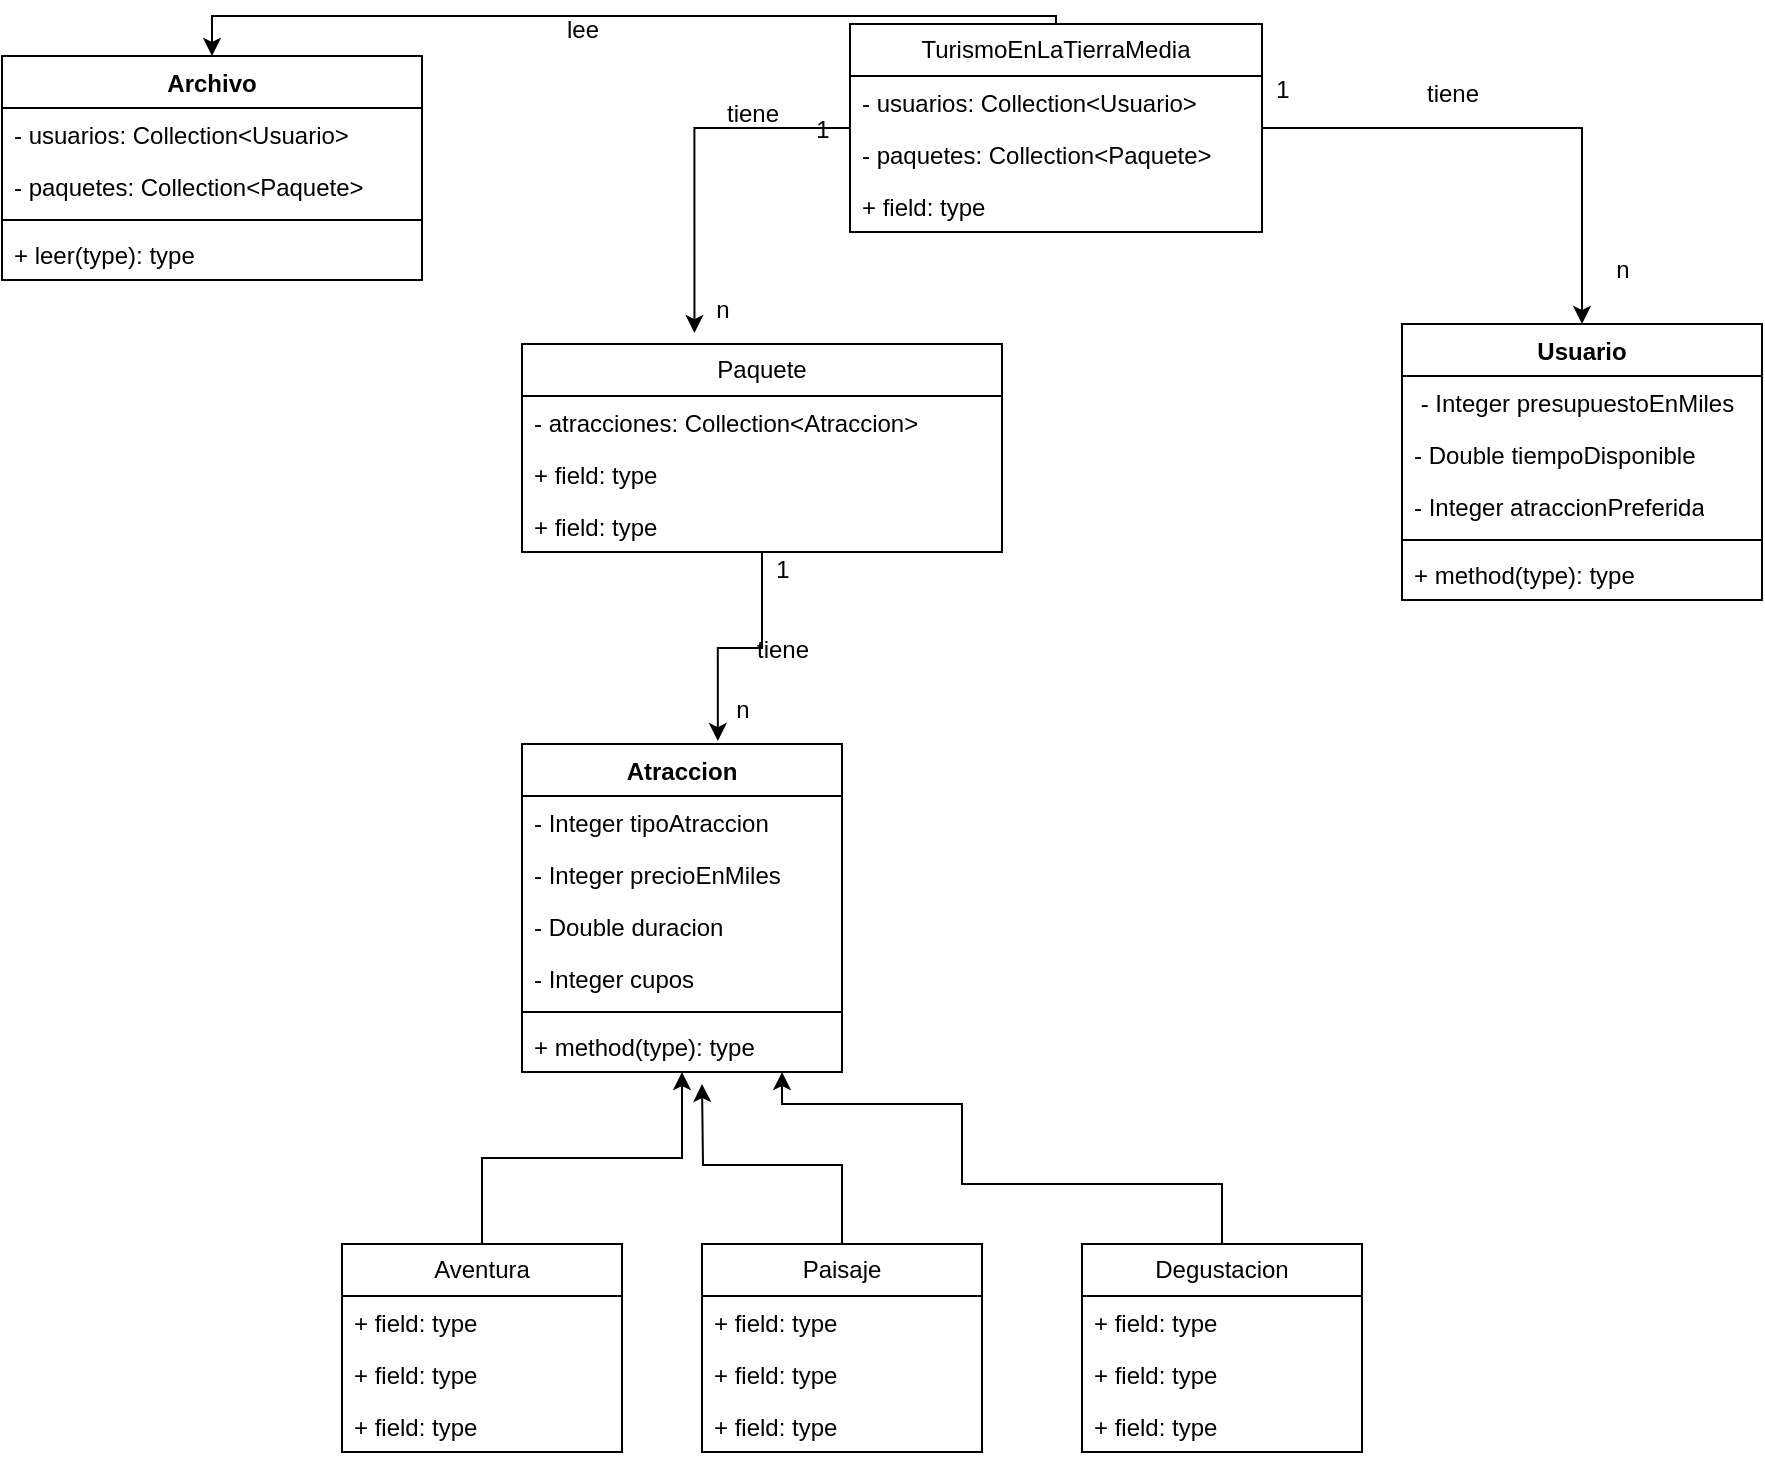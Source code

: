 <mxfile version="21.3.2" type="device">
  <diagram id="C5RBs43oDa-KdzZeNtuy" name="Page-1">
    <mxGraphModel dx="1553" dy="1568" grid="1" gridSize="10" guides="1" tooltips="1" connect="1" arrows="1" fold="1" page="1" pageScale="1" pageWidth="827" pageHeight="1169" math="0" shadow="0">
      <root>
        <mxCell id="WIyWlLk6GJQsqaUBKTNV-0" />
        <mxCell id="WIyWlLk6GJQsqaUBKTNV-1" parent="WIyWlLk6GJQsqaUBKTNV-0" />
        <mxCell id="ii1BcMms0bCpZbCkg86P-2" value="Atraccion" style="swimlane;fontStyle=1;align=center;verticalAlign=top;childLayout=stackLayout;horizontal=1;startSize=26;horizontalStack=0;resizeParent=1;resizeParentMax=0;resizeLast=0;collapsible=1;marginBottom=0;whiteSpace=wrap;html=1;" parent="WIyWlLk6GJQsqaUBKTNV-1" vertex="1">
          <mxGeometry x="180" y="370" width="160" height="164" as="geometry">
            <mxRectangle x="300" y="60" width="120" height="30" as="alternateBounds" />
          </mxGeometry>
        </mxCell>
        <mxCell id="ii1BcMms0bCpZbCkg86P-6" value="- Integer tipoAtraccion" style="text;strokeColor=none;fillColor=none;align=left;verticalAlign=top;spacingLeft=4;spacingRight=4;overflow=hidden;rotatable=0;points=[[0,0.5],[1,0.5]];portConstraint=eastwest;whiteSpace=wrap;html=1;" parent="ii1BcMms0bCpZbCkg86P-2" vertex="1">
          <mxGeometry y="26" width="160" height="26" as="geometry" />
        </mxCell>
        <mxCell id="ii1BcMms0bCpZbCkg86P-8" value="- Integer precioEnMiles" style="text;strokeColor=none;fillColor=none;align=left;verticalAlign=top;spacingLeft=4;spacingRight=4;overflow=hidden;rotatable=0;points=[[0,0.5],[1,0.5]];portConstraint=eastwest;whiteSpace=wrap;html=1;" parent="ii1BcMms0bCpZbCkg86P-2" vertex="1">
          <mxGeometry y="52" width="160" height="26" as="geometry" />
        </mxCell>
        <mxCell id="ii1BcMms0bCpZbCkg86P-7" value="- Double duracion" style="text;strokeColor=none;fillColor=none;align=left;verticalAlign=top;spacingLeft=4;spacingRight=4;overflow=hidden;rotatable=0;points=[[0,0.5],[1,0.5]];portConstraint=eastwest;whiteSpace=wrap;html=1;" parent="ii1BcMms0bCpZbCkg86P-2" vertex="1">
          <mxGeometry y="78" width="160" height="26" as="geometry" />
        </mxCell>
        <mxCell id="ii1BcMms0bCpZbCkg86P-9" value="- Integer cupos" style="text;strokeColor=none;fillColor=none;align=left;verticalAlign=top;spacingLeft=4;spacingRight=4;overflow=hidden;rotatable=0;points=[[0,0.5],[1,0.5]];portConstraint=eastwest;whiteSpace=wrap;html=1;" parent="ii1BcMms0bCpZbCkg86P-2" vertex="1">
          <mxGeometry y="104" width="160" height="26" as="geometry" />
        </mxCell>
        <mxCell id="ii1BcMms0bCpZbCkg86P-4" value="" style="line;strokeWidth=1;fillColor=none;align=left;verticalAlign=middle;spacingTop=-1;spacingLeft=3;spacingRight=3;rotatable=0;labelPosition=right;points=[];portConstraint=eastwest;strokeColor=inherit;" parent="ii1BcMms0bCpZbCkg86P-2" vertex="1">
          <mxGeometry y="130" width="160" height="8" as="geometry" />
        </mxCell>
        <mxCell id="ii1BcMms0bCpZbCkg86P-5" value="+ method(type): type" style="text;strokeColor=none;fillColor=none;align=left;verticalAlign=top;spacingLeft=4;spacingRight=4;overflow=hidden;rotatable=0;points=[[0,0.5],[1,0.5]];portConstraint=eastwest;whiteSpace=wrap;html=1;" parent="ii1BcMms0bCpZbCkg86P-2" vertex="1">
          <mxGeometry y="138" width="160" height="26" as="geometry" />
        </mxCell>
        <mxCell id="ii1BcMms0bCpZbCkg86P-10" value="Usuario" style="swimlane;fontStyle=1;align=center;verticalAlign=top;childLayout=stackLayout;horizontal=1;startSize=26;horizontalStack=0;resizeParent=1;resizeParentMax=0;resizeLast=0;collapsible=1;marginBottom=0;whiteSpace=wrap;html=1;" parent="WIyWlLk6GJQsqaUBKTNV-1" vertex="1">
          <mxGeometry x="620" y="160" width="180" height="138" as="geometry" />
        </mxCell>
        <mxCell id="ii1BcMms0bCpZbCkg86P-11" value="&amp;nbsp;- Integer presupuestoEnMiles" style="text;strokeColor=none;fillColor=none;align=left;verticalAlign=top;spacingLeft=4;spacingRight=4;overflow=hidden;rotatable=0;points=[[0,0.5],[1,0.5]];portConstraint=eastwest;whiteSpace=wrap;html=1;" parent="ii1BcMms0bCpZbCkg86P-10" vertex="1">
          <mxGeometry y="26" width="180" height="26" as="geometry" />
        </mxCell>
        <mxCell id="ii1BcMms0bCpZbCkg86P-18" value="- Double tiempoDisponible" style="text;strokeColor=none;fillColor=none;align=left;verticalAlign=top;spacingLeft=4;spacingRight=4;overflow=hidden;rotatable=0;points=[[0,0.5],[1,0.5]];portConstraint=eastwest;whiteSpace=wrap;html=1;" parent="ii1BcMms0bCpZbCkg86P-10" vertex="1">
          <mxGeometry y="52" width="180" height="26" as="geometry" />
        </mxCell>
        <mxCell id="ii1BcMms0bCpZbCkg86P-13" value="- Integer atraccionPreferida" style="text;strokeColor=none;fillColor=none;align=left;verticalAlign=top;spacingLeft=4;spacingRight=4;overflow=hidden;rotatable=0;points=[[0,0.5],[1,0.5]];portConstraint=eastwest;whiteSpace=wrap;html=1;" parent="ii1BcMms0bCpZbCkg86P-10" vertex="1">
          <mxGeometry y="78" width="180" height="26" as="geometry" />
        </mxCell>
        <mxCell id="ii1BcMms0bCpZbCkg86P-12" value="" style="line;strokeWidth=1;fillColor=none;align=left;verticalAlign=middle;spacingTop=-1;spacingLeft=3;spacingRight=3;rotatable=0;labelPosition=right;points=[];portConstraint=eastwest;strokeColor=inherit;" parent="ii1BcMms0bCpZbCkg86P-10" vertex="1">
          <mxGeometry y="104" width="180" height="8" as="geometry" />
        </mxCell>
        <mxCell id="ii1BcMms0bCpZbCkg86P-19" value="+ method(type): type" style="text;strokeColor=none;fillColor=none;align=left;verticalAlign=top;spacingLeft=4;spacingRight=4;overflow=hidden;rotatable=0;points=[[0,0.5],[1,0.5]];portConstraint=eastwest;whiteSpace=wrap;html=1;" parent="ii1BcMms0bCpZbCkg86P-10" vertex="1">
          <mxGeometry y="112" width="180" height="26" as="geometry" />
        </mxCell>
        <mxCell id="cr2OVPebTgaW5zzje9S_-22" style="edgeStyle=orthogonalEdgeStyle;rounded=0;orthogonalLoop=1;jettySize=auto;html=1;entryX=0.041;entryY=0.884;entryDx=0;entryDy=0;entryPerimeter=0;" edge="1" parent="WIyWlLk6GJQsqaUBKTNV-1" source="cr2OVPebTgaW5zzje9S_-0" target="cr2OVPebTgaW5zzje9S_-17">
          <mxGeometry relative="1" as="geometry" />
        </mxCell>
        <mxCell id="cr2OVPebTgaW5zzje9S_-23" style="edgeStyle=orthogonalEdgeStyle;rounded=0;orthogonalLoop=1;jettySize=auto;html=1;entryX=0.5;entryY=0;entryDx=0;entryDy=0;" edge="1" parent="WIyWlLk6GJQsqaUBKTNV-1" source="cr2OVPebTgaW5zzje9S_-0" target="ii1BcMms0bCpZbCkg86P-10">
          <mxGeometry relative="1" as="geometry" />
        </mxCell>
        <mxCell id="cr2OVPebTgaW5zzje9S_-55" style="edgeStyle=orthogonalEdgeStyle;rounded=0;orthogonalLoop=1;jettySize=auto;html=1;entryX=0.5;entryY=0;entryDx=0;entryDy=0;" edge="1" parent="WIyWlLk6GJQsqaUBKTNV-1" source="cr2OVPebTgaW5zzje9S_-0" target="cr2OVPebTgaW5zzje9S_-49">
          <mxGeometry relative="1" as="geometry">
            <Array as="points">
              <mxPoint x="447" y="6" />
              <mxPoint x="25" y="6" />
            </Array>
          </mxGeometry>
        </mxCell>
        <mxCell id="cr2OVPebTgaW5zzje9S_-0" value="TurismoEnLaTierraMedia" style="swimlane;fontStyle=0;childLayout=stackLayout;horizontal=1;startSize=26;fillColor=none;horizontalStack=0;resizeParent=1;resizeParentMax=0;resizeLast=0;collapsible=1;marginBottom=0;whiteSpace=wrap;html=1;" vertex="1" parent="WIyWlLk6GJQsqaUBKTNV-1">
          <mxGeometry x="344" y="10" width="206" height="104" as="geometry" />
        </mxCell>
        <mxCell id="cr2OVPebTgaW5zzje9S_-1" value="- usuarios: Collection&amp;lt;Usuario&amp;gt;" style="text;strokeColor=none;fillColor=none;align=left;verticalAlign=top;spacingLeft=4;spacingRight=4;overflow=hidden;rotatable=0;points=[[0,0.5],[1,0.5]];portConstraint=eastwest;whiteSpace=wrap;html=1;" vertex="1" parent="cr2OVPebTgaW5zzje9S_-0">
          <mxGeometry y="26" width="206" height="26" as="geometry" />
        </mxCell>
        <mxCell id="cr2OVPebTgaW5zzje9S_-2" value="- paquetes: Collection&amp;lt;Paquete&amp;gt;" style="text;strokeColor=none;fillColor=none;align=left;verticalAlign=top;spacingLeft=4;spacingRight=4;overflow=hidden;rotatable=0;points=[[0,0.5],[1,0.5]];portConstraint=eastwest;whiteSpace=wrap;html=1;" vertex="1" parent="cr2OVPebTgaW5zzje9S_-0">
          <mxGeometry y="52" width="206" height="26" as="geometry" />
        </mxCell>
        <mxCell id="cr2OVPebTgaW5zzje9S_-3" value="+ field: type" style="text;strokeColor=none;fillColor=none;align=left;verticalAlign=top;spacingLeft=4;spacingRight=4;overflow=hidden;rotatable=0;points=[[0,0.5],[1,0.5]];portConstraint=eastwest;whiteSpace=wrap;html=1;" vertex="1" parent="cr2OVPebTgaW5zzje9S_-0">
          <mxGeometry y="78" width="206" height="26" as="geometry" />
        </mxCell>
        <mxCell id="cr2OVPebTgaW5zzje9S_-39" style="edgeStyle=orthogonalEdgeStyle;rounded=0;orthogonalLoop=1;jettySize=auto;html=1;" edge="1" parent="WIyWlLk6GJQsqaUBKTNV-1" source="cr2OVPebTgaW5zzje9S_-4" target="ii1BcMms0bCpZbCkg86P-2">
          <mxGeometry relative="1" as="geometry" />
        </mxCell>
        <mxCell id="cr2OVPebTgaW5zzje9S_-4" value="Aventura" style="swimlane;fontStyle=0;childLayout=stackLayout;horizontal=1;startSize=26;fillColor=none;horizontalStack=0;resizeParent=1;resizeParentMax=0;resizeLast=0;collapsible=1;marginBottom=0;whiteSpace=wrap;html=1;" vertex="1" parent="WIyWlLk6GJQsqaUBKTNV-1">
          <mxGeometry x="90" y="620" width="140" height="104" as="geometry" />
        </mxCell>
        <mxCell id="cr2OVPebTgaW5zzje9S_-5" value="+ field: type" style="text;strokeColor=none;fillColor=none;align=left;verticalAlign=top;spacingLeft=4;spacingRight=4;overflow=hidden;rotatable=0;points=[[0,0.5],[1,0.5]];portConstraint=eastwest;whiteSpace=wrap;html=1;" vertex="1" parent="cr2OVPebTgaW5zzje9S_-4">
          <mxGeometry y="26" width="140" height="26" as="geometry" />
        </mxCell>
        <mxCell id="cr2OVPebTgaW5zzje9S_-6" value="+ field: type" style="text;strokeColor=none;fillColor=none;align=left;verticalAlign=top;spacingLeft=4;spacingRight=4;overflow=hidden;rotatable=0;points=[[0,0.5],[1,0.5]];portConstraint=eastwest;whiteSpace=wrap;html=1;" vertex="1" parent="cr2OVPebTgaW5zzje9S_-4">
          <mxGeometry y="52" width="140" height="26" as="geometry" />
        </mxCell>
        <mxCell id="cr2OVPebTgaW5zzje9S_-7" value="+ field: type" style="text;strokeColor=none;fillColor=none;align=left;verticalAlign=top;spacingLeft=4;spacingRight=4;overflow=hidden;rotatable=0;points=[[0,0.5],[1,0.5]];portConstraint=eastwest;whiteSpace=wrap;html=1;" vertex="1" parent="cr2OVPebTgaW5zzje9S_-4">
          <mxGeometry y="78" width="140" height="26" as="geometry" />
        </mxCell>
        <mxCell id="cr2OVPebTgaW5zzje9S_-18" style="edgeStyle=orthogonalEdgeStyle;rounded=0;orthogonalLoop=1;jettySize=auto;html=1;entryX=0.612;entryY=-0.009;entryDx=0;entryDy=0;entryPerimeter=0;" edge="1" parent="WIyWlLk6GJQsqaUBKTNV-1" source="cr2OVPebTgaW5zzje9S_-9" target="ii1BcMms0bCpZbCkg86P-2">
          <mxGeometry relative="1" as="geometry" />
        </mxCell>
        <mxCell id="cr2OVPebTgaW5zzje9S_-9" value="Paquete" style="swimlane;fontStyle=0;childLayout=stackLayout;horizontal=1;startSize=26;fillColor=none;horizontalStack=0;resizeParent=1;resizeParentMax=0;resizeLast=0;collapsible=1;marginBottom=0;whiteSpace=wrap;html=1;" vertex="1" parent="WIyWlLk6GJQsqaUBKTNV-1">
          <mxGeometry x="180" y="170" width="240" height="104" as="geometry" />
        </mxCell>
        <mxCell id="cr2OVPebTgaW5zzje9S_-10" value="- atracciones: Collection&amp;lt;Atraccion&amp;gt;" style="text;strokeColor=none;fillColor=none;align=left;verticalAlign=top;spacingLeft=4;spacingRight=4;overflow=hidden;rotatable=0;points=[[0,0.5],[1,0.5]];portConstraint=eastwest;whiteSpace=wrap;html=1;" vertex="1" parent="cr2OVPebTgaW5zzje9S_-9">
          <mxGeometry y="26" width="240" height="26" as="geometry" />
        </mxCell>
        <mxCell id="cr2OVPebTgaW5zzje9S_-11" value="+ field: type" style="text;strokeColor=none;fillColor=none;align=left;verticalAlign=top;spacingLeft=4;spacingRight=4;overflow=hidden;rotatable=0;points=[[0,0.5],[1,0.5]];portConstraint=eastwest;whiteSpace=wrap;html=1;" vertex="1" parent="cr2OVPebTgaW5zzje9S_-9">
          <mxGeometry y="52" width="240" height="26" as="geometry" />
        </mxCell>
        <mxCell id="cr2OVPebTgaW5zzje9S_-12" value="+ field: type" style="text;strokeColor=none;fillColor=none;align=left;verticalAlign=top;spacingLeft=4;spacingRight=4;overflow=hidden;rotatable=0;points=[[0,0.5],[1,0.5]];portConstraint=eastwest;whiteSpace=wrap;html=1;" vertex="1" parent="cr2OVPebTgaW5zzje9S_-9">
          <mxGeometry y="78" width="240" height="26" as="geometry" />
        </mxCell>
        <mxCell id="cr2OVPebTgaW5zzje9S_-15" value="tiene" style="text;html=1;align=center;verticalAlign=middle;resizable=0;points=[];autosize=1;strokeColor=none;fillColor=none;" vertex="1" parent="WIyWlLk6GJQsqaUBKTNV-1">
          <mxGeometry x="270" y="40" width="50" height="30" as="geometry" />
        </mxCell>
        <mxCell id="cr2OVPebTgaW5zzje9S_-16" value="1" style="text;html=1;align=center;verticalAlign=middle;resizable=0;points=[];autosize=1;strokeColor=none;fillColor=none;" vertex="1" parent="WIyWlLk6GJQsqaUBKTNV-1">
          <mxGeometry x="315" y="48" width="30" height="30" as="geometry" />
        </mxCell>
        <mxCell id="cr2OVPebTgaW5zzje9S_-17" value="n" style="text;html=1;align=center;verticalAlign=middle;resizable=0;points=[];autosize=1;strokeColor=none;fillColor=none;" vertex="1" parent="WIyWlLk6GJQsqaUBKTNV-1">
          <mxGeometry x="265" y="138" width="30" height="30" as="geometry" />
        </mxCell>
        <mxCell id="cr2OVPebTgaW5zzje9S_-19" value="tiene" style="text;html=1;align=center;verticalAlign=middle;resizable=0;points=[];autosize=1;strokeColor=none;fillColor=none;" vertex="1" parent="WIyWlLk6GJQsqaUBKTNV-1">
          <mxGeometry x="285" y="308" width="50" height="30" as="geometry" />
        </mxCell>
        <mxCell id="cr2OVPebTgaW5zzje9S_-24" value="tiene" style="text;html=1;align=center;verticalAlign=middle;resizable=0;points=[];autosize=1;strokeColor=none;fillColor=none;" vertex="1" parent="WIyWlLk6GJQsqaUBKTNV-1">
          <mxGeometry x="620" y="30" width="50" height="30" as="geometry" />
        </mxCell>
        <mxCell id="cr2OVPebTgaW5zzje9S_-26" value="n" style="text;html=1;align=center;verticalAlign=middle;resizable=0;points=[];autosize=1;strokeColor=none;fillColor=none;" vertex="1" parent="WIyWlLk6GJQsqaUBKTNV-1">
          <mxGeometry x="715" y="118" width="30" height="30" as="geometry" />
        </mxCell>
        <mxCell id="cr2OVPebTgaW5zzje9S_-27" value="1" style="text;html=1;align=center;verticalAlign=middle;resizable=0;points=[];autosize=1;strokeColor=none;fillColor=none;" vertex="1" parent="WIyWlLk6GJQsqaUBKTNV-1">
          <mxGeometry x="545" y="28" width="30" height="30" as="geometry" />
        </mxCell>
        <mxCell id="cr2OVPebTgaW5zzje9S_-28" value="n" style="text;html=1;align=center;verticalAlign=middle;resizable=0;points=[];autosize=1;strokeColor=none;fillColor=none;" vertex="1" parent="WIyWlLk6GJQsqaUBKTNV-1">
          <mxGeometry x="275" y="338" width="30" height="30" as="geometry" />
        </mxCell>
        <mxCell id="cr2OVPebTgaW5zzje9S_-29" value="1" style="text;html=1;align=center;verticalAlign=middle;resizable=0;points=[];autosize=1;strokeColor=none;fillColor=none;" vertex="1" parent="WIyWlLk6GJQsqaUBKTNV-1">
          <mxGeometry x="295" y="268" width="30" height="30" as="geometry" />
        </mxCell>
        <mxCell id="cr2OVPebTgaW5zzje9S_-38" style="edgeStyle=orthogonalEdgeStyle;rounded=0;orthogonalLoop=1;jettySize=auto;html=1;" edge="1" parent="WIyWlLk6GJQsqaUBKTNV-1" source="cr2OVPebTgaW5zzje9S_-30">
          <mxGeometry relative="1" as="geometry">
            <mxPoint x="270" y="540" as="targetPoint" />
          </mxGeometry>
        </mxCell>
        <mxCell id="cr2OVPebTgaW5zzje9S_-30" value="Paisaje" style="swimlane;fontStyle=0;childLayout=stackLayout;horizontal=1;startSize=26;fillColor=none;horizontalStack=0;resizeParent=1;resizeParentMax=0;resizeLast=0;collapsible=1;marginBottom=0;whiteSpace=wrap;html=1;" vertex="1" parent="WIyWlLk6GJQsqaUBKTNV-1">
          <mxGeometry x="270" y="620" width="140" height="104" as="geometry" />
        </mxCell>
        <mxCell id="cr2OVPebTgaW5zzje9S_-31" value="+ field: type" style="text;strokeColor=none;fillColor=none;align=left;verticalAlign=top;spacingLeft=4;spacingRight=4;overflow=hidden;rotatable=0;points=[[0,0.5],[1,0.5]];portConstraint=eastwest;whiteSpace=wrap;html=1;" vertex="1" parent="cr2OVPebTgaW5zzje9S_-30">
          <mxGeometry y="26" width="140" height="26" as="geometry" />
        </mxCell>
        <mxCell id="cr2OVPebTgaW5zzje9S_-32" value="+ field: type" style="text;strokeColor=none;fillColor=none;align=left;verticalAlign=top;spacingLeft=4;spacingRight=4;overflow=hidden;rotatable=0;points=[[0,0.5],[1,0.5]];portConstraint=eastwest;whiteSpace=wrap;html=1;" vertex="1" parent="cr2OVPebTgaW5zzje9S_-30">
          <mxGeometry y="52" width="140" height="26" as="geometry" />
        </mxCell>
        <mxCell id="cr2OVPebTgaW5zzje9S_-33" value="+ field: type" style="text;strokeColor=none;fillColor=none;align=left;verticalAlign=top;spacingLeft=4;spacingRight=4;overflow=hidden;rotatable=0;points=[[0,0.5],[1,0.5]];portConstraint=eastwest;whiteSpace=wrap;html=1;" vertex="1" parent="cr2OVPebTgaW5zzje9S_-30">
          <mxGeometry y="78" width="140" height="26" as="geometry" />
        </mxCell>
        <mxCell id="cr2OVPebTgaW5zzje9S_-40" style="edgeStyle=orthogonalEdgeStyle;rounded=0;orthogonalLoop=1;jettySize=auto;html=1;" edge="1" parent="WIyWlLk6GJQsqaUBKTNV-1" source="cr2OVPebTgaW5zzje9S_-34" target="ii1BcMms0bCpZbCkg86P-2">
          <mxGeometry relative="1" as="geometry">
            <Array as="points">
              <mxPoint x="530" y="590" />
              <mxPoint x="400" y="590" />
              <mxPoint x="400" y="550" />
              <mxPoint x="310" y="550" />
            </Array>
          </mxGeometry>
        </mxCell>
        <mxCell id="cr2OVPebTgaW5zzje9S_-34" value="Degustacion" style="swimlane;fontStyle=0;childLayout=stackLayout;horizontal=1;startSize=26;fillColor=none;horizontalStack=0;resizeParent=1;resizeParentMax=0;resizeLast=0;collapsible=1;marginBottom=0;whiteSpace=wrap;html=1;" vertex="1" parent="WIyWlLk6GJQsqaUBKTNV-1">
          <mxGeometry x="460" y="620" width="140" height="104" as="geometry" />
        </mxCell>
        <mxCell id="cr2OVPebTgaW5zzje9S_-35" value="+ field: type" style="text;strokeColor=none;fillColor=none;align=left;verticalAlign=top;spacingLeft=4;spacingRight=4;overflow=hidden;rotatable=0;points=[[0,0.5],[1,0.5]];portConstraint=eastwest;whiteSpace=wrap;html=1;" vertex="1" parent="cr2OVPebTgaW5zzje9S_-34">
          <mxGeometry y="26" width="140" height="26" as="geometry" />
        </mxCell>
        <mxCell id="cr2OVPebTgaW5zzje9S_-36" value="+ field: type" style="text;strokeColor=none;fillColor=none;align=left;verticalAlign=top;spacingLeft=4;spacingRight=4;overflow=hidden;rotatable=0;points=[[0,0.5],[1,0.5]];portConstraint=eastwest;whiteSpace=wrap;html=1;" vertex="1" parent="cr2OVPebTgaW5zzje9S_-34">
          <mxGeometry y="52" width="140" height="26" as="geometry" />
        </mxCell>
        <mxCell id="cr2OVPebTgaW5zzje9S_-37" value="+ field: type" style="text;strokeColor=none;fillColor=none;align=left;verticalAlign=top;spacingLeft=4;spacingRight=4;overflow=hidden;rotatable=0;points=[[0,0.5],[1,0.5]];portConstraint=eastwest;whiteSpace=wrap;html=1;" vertex="1" parent="cr2OVPebTgaW5zzje9S_-34">
          <mxGeometry y="78" width="140" height="26" as="geometry" />
        </mxCell>
        <mxCell id="cr2OVPebTgaW5zzje9S_-49" value="Archivo" style="swimlane;fontStyle=1;align=center;verticalAlign=top;childLayout=stackLayout;horizontal=1;startSize=26;horizontalStack=0;resizeParent=1;resizeParentMax=0;resizeLast=0;collapsible=1;marginBottom=0;whiteSpace=wrap;html=1;" vertex="1" parent="WIyWlLk6GJQsqaUBKTNV-1">
          <mxGeometry x="-80" y="26" width="210" height="112" as="geometry" />
        </mxCell>
        <mxCell id="cr2OVPebTgaW5zzje9S_-50" value="- usuarios: Collection&amp;lt;Usuario&amp;gt;" style="text;strokeColor=none;fillColor=none;align=left;verticalAlign=top;spacingLeft=4;spacingRight=4;overflow=hidden;rotatable=0;points=[[0,0.5],[1,0.5]];portConstraint=eastwest;whiteSpace=wrap;html=1;" vertex="1" parent="cr2OVPebTgaW5zzje9S_-49">
          <mxGeometry y="26" width="210" height="26" as="geometry" />
        </mxCell>
        <mxCell id="cr2OVPebTgaW5zzje9S_-53" value="- paquetes: Collection&amp;lt;Paquete&amp;gt;" style="text;strokeColor=none;fillColor=none;align=left;verticalAlign=top;spacingLeft=4;spacingRight=4;overflow=hidden;rotatable=0;points=[[0,0.5],[1,0.5]];portConstraint=eastwest;whiteSpace=wrap;html=1;" vertex="1" parent="cr2OVPebTgaW5zzje9S_-49">
          <mxGeometry y="52" width="210" height="26" as="geometry" />
        </mxCell>
        <mxCell id="cr2OVPebTgaW5zzje9S_-51" value="" style="line;strokeWidth=1;fillColor=none;align=left;verticalAlign=middle;spacingTop=-1;spacingLeft=3;spacingRight=3;rotatable=0;labelPosition=right;points=[];portConstraint=eastwest;strokeColor=inherit;" vertex="1" parent="cr2OVPebTgaW5zzje9S_-49">
          <mxGeometry y="78" width="210" height="8" as="geometry" />
        </mxCell>
        <mxCell id="cr2OVPebTgaW5zzje9S_-52" value="+ leer(type): type" style="text;strokeColor=none;fillColor=none;align=left;verticalAlign=top;spacingLeft=4;spacingRight=4;overflow=hidden;rotatable=0;points=[[0,0.5],[1,0.5]];portConstraint=eastwest;whiteSpace=wrap;html=1;" vertex="1" parent="cr2OVPebTgaW5zzje9S_-49">
          <mxGeometry y="86" width="210" height="26" as="geometry" />
        </mxCell>
        <mxCell id="cr2OVPebTgaW5zzje9S_-56" value="lee" style="text;html=1;align=center;verticalAlign=middle;resizable=0;points=[];autosize=1;strokeColor=none;fillColor=none;" vertex="1" parent="WIyWlLk6GJQsqaUBKTNV-1">
          <mxGeometry x="190" y="-2" width="40" height="30" as="geometry" />
        </mxCell>
      </root>
    </mxGraphModel>
  </diagram>
</mxfile>
